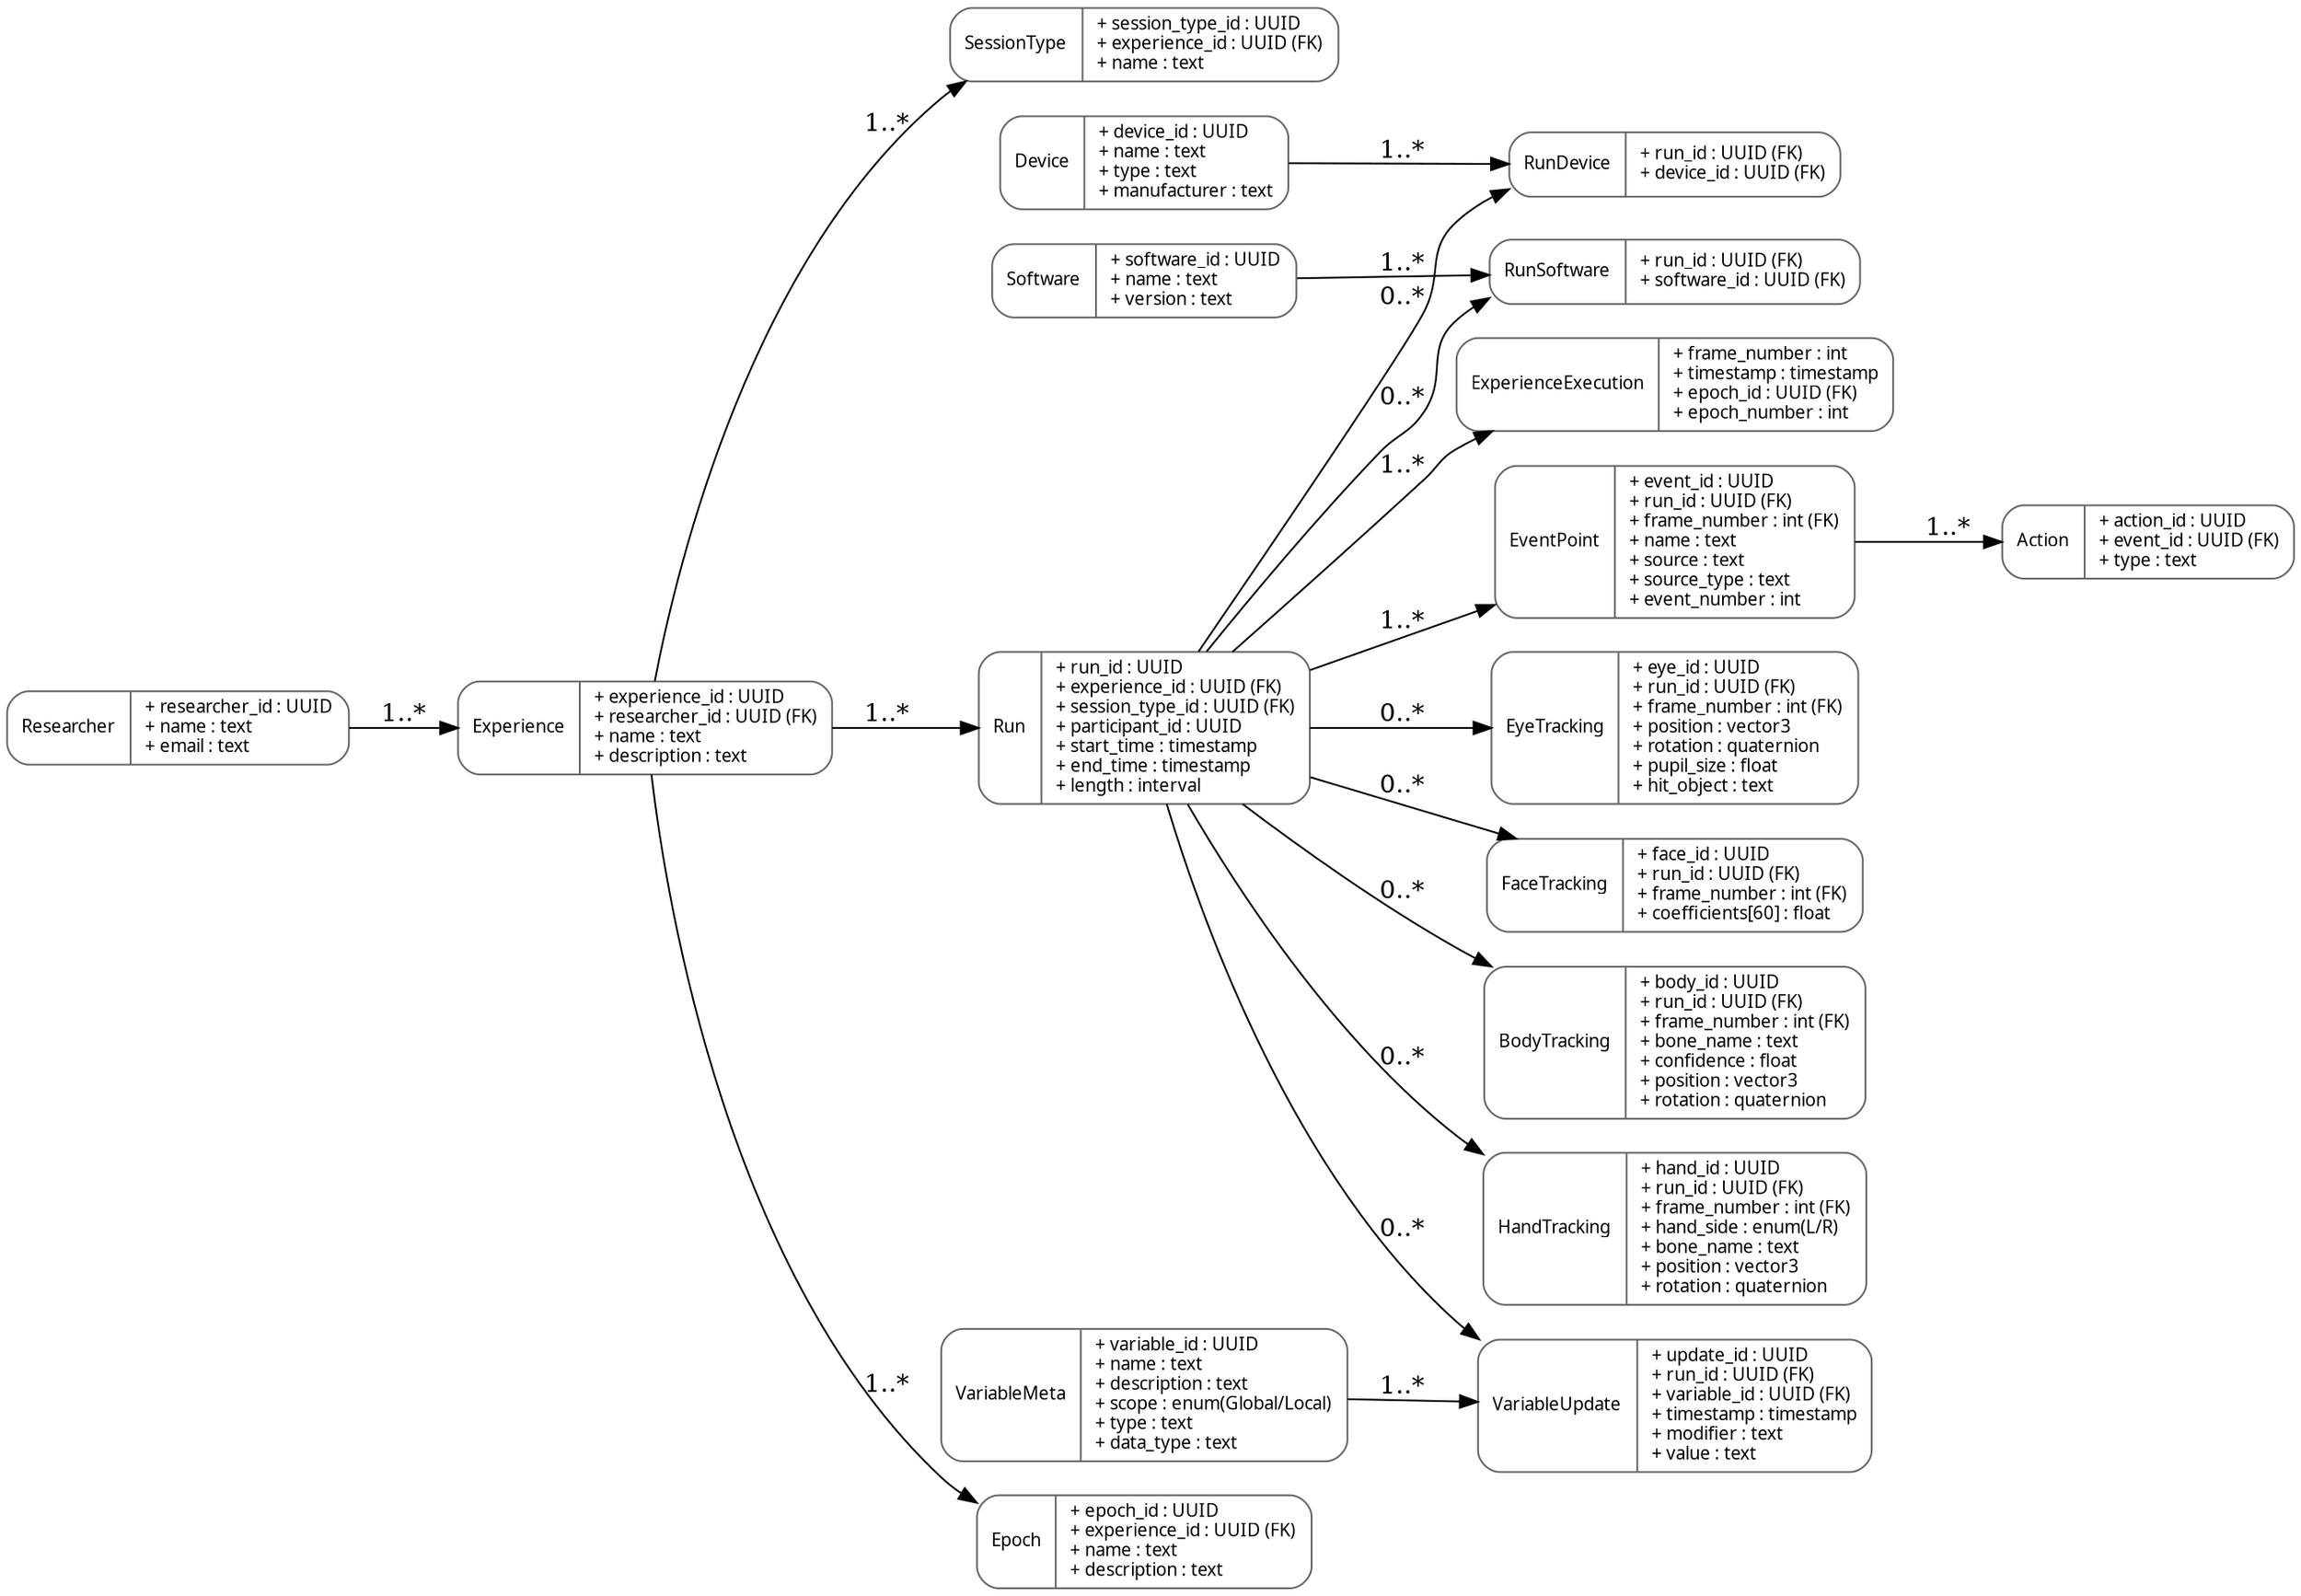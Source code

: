 digraph MIND {
    rankdir=LR;
    node [shape=record, fontname="Segoe UI", fontsize=10, style=rounded, color=gray40];

    // --- Core Meta Tables ---
  Researcher [label="{Researcher|+ researcher_id : UUID\l+ name : text\l+ email : text\l}"];
    Experience [label="{Experience|+ experience_id : UUID\l+ researcher_id : UUID (FK)\l+ name : text\l+ description : text\l}"];
    SessionType [label="{SessionType|+ session_type_id : UUID\l+ experience_id : UUID (FK)\l+ name : text\l}"];
    Run [label="{Run|+ run_id : UUID\l+ experience_id : UUID (FK)\l+ session_type_id : UUID (FK)\l+ participant_id : UUID\l+ start_time : timestamp\l+ end_time : timestamp\l+ length : interval\l}"];

    // --- Structural Components ---
  Epoch [label="{Epoch|+ epoch_id : UUID\l+ experience_id : UUID (FK)\l+ name : text\l+ description : text\l}"];
    Device [label="{Device|+ device_id : UUID\l+ name : text\l+ type : text\l+ manufacturer : text\l}"];
    Software [label="{Software|+ software_id : UUID\l+ name : text\l+ version : text\l}"];
    RunDevice [label="{RunDevice|+ run_id : UUID (FK)\l+ device_id : UUID (FK)\l}"];
    RunSoftware [label="{RunSoftware|+ run_id : UUID (FK)\l+ software_id : UUID (FK)\l}"];

    // --- Data Flow / Events ---
  ExperienceExecution [label="{ExperienceExecution|+ frame_number : int\l+ timestamp : timestamp\l+ epoch_id : UUID (FK)\l+ epoch_number : int\l}"];
    EventPoint [label="{EventPoint|+ event_id : UUID\l+ run_id : UUID (FK)\l+ frame_number : int (FK)\l+ name : text\l+ source : text\l+ source_type : text\l+ event_number : int\l}"];
    Action [label="{Action|+ action_id : UUID\l+ event_id : UUID (FK)\l+ type : text\l}"];

    // --- Tracking Data ---
  EyeTracking [label="{EyeTracking|+ eye_id : UUID\l+ run_id : UUID (FK)\l+ frame_number : int (FK)\l+ position : vector3\l+ rotation : quaternion\l+ pupil_size : float\l+ hit_object : text\l}"];
    FaceTracking [label="{FaceTracking|+ face_id : UUID\l+ run_id : UUID (FK)\l+ frame_number : int (FK)\l+ coefficients[60] : float\l}"];
    BodyTracking [label="{BodyTracking|+ body_id : UUID\l+ run_id : UUID (FK)\l+ frame_number : int (FK)\l+ bone_name : text\l+ confidence : float\l+ position : vector3\l+ rotation : quaternion\l}"];
    HandTracking [label="{HandTracking|+ hand_id : UUID\l+ run_id : UUID (FK)\l+ frame_number : int (FK)\l+ hand_side : enum(L/R)\l+ bone_name : text\l+ position : vector3\l+ rotation : quaternion\l}"];

    // --- Variables ---
  VariableMeta [label="{VariableMeta|+ variable_id : UUID\l+ name : text\l+ description : text\l+ scope : enum(Global/Local)\l+ type : text\l+ data_type : text\l}"];
    VariableUpdate [label="{VariableUpdate|+ update_id : UUID\l+ run_id : UUID (FK)\l+ variable_id : UUID (FK)\l+ timestamp : timestamp\l+ modifier : text\l+ value : text\l}"];

    // --- Relationships ---
  Researcher -> Experience [label="1..*"];
    Experience -> SessionType [label="1..*"];
    Experience -> Run [label="1..*"];
    Experience -> Epoch [label="1..*"];
    Run -> ExperienceExecution [label="1..*"];
    Run -> EventPoint [label="1..*"];
    EventPoint -> Action [label="1..*"];
    Run -> EyeTracking [label="0..*"];
    Run -> FaceTracking [label="0..*"];
    Run -> BodyTracking [label="0..*"];
    Run -> HandTracking [label="0..*"];
    Run -> VariableUpdate [label="0..*"];
    VariableMeta -> VariableUpdate [label="1..*"];
    Run -> RunDevice [label="0..*"];
    Run -> RunSoftware [label="0..*"];
    Device -> RunDevice [label="1..*"];
    Software -> RunSoftware [label="1..*"];
}
